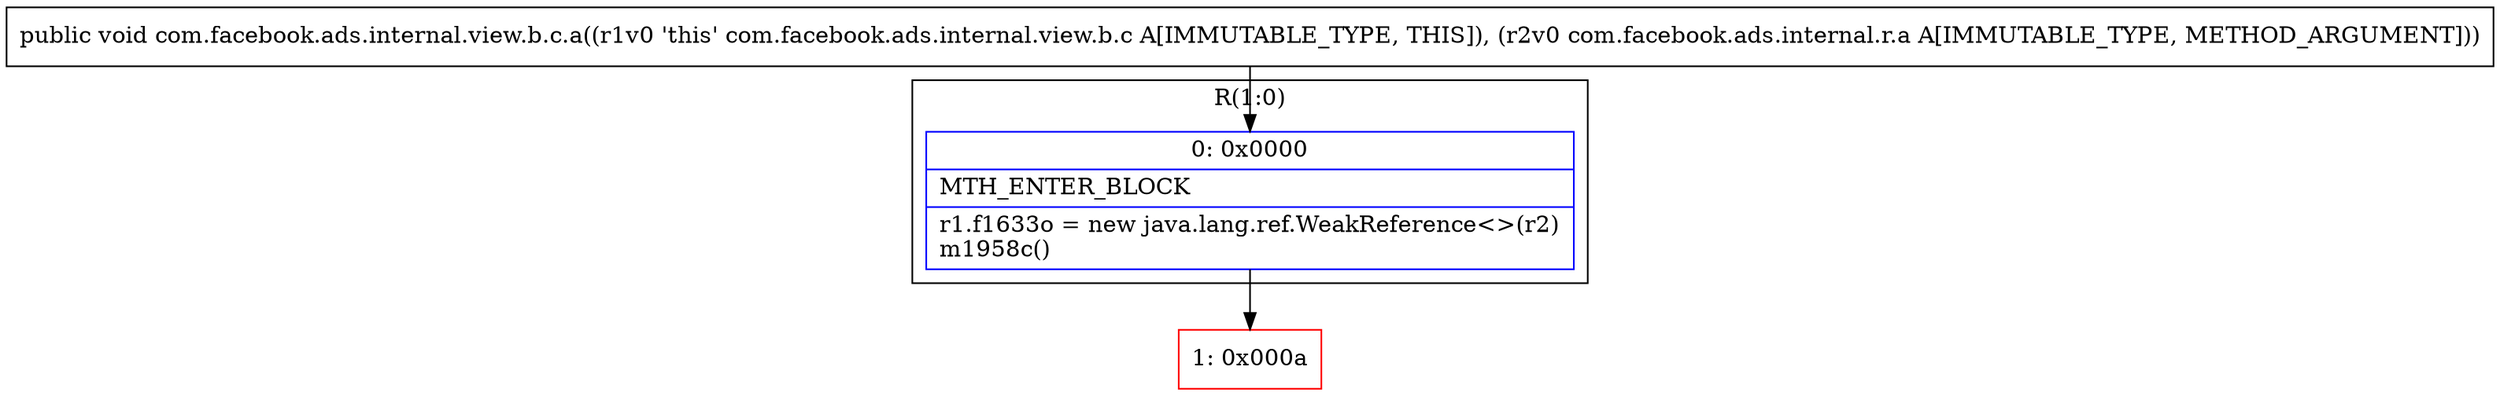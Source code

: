 digraph "CFG forcom.facebook.ads.internal.view.b.c.a(Lcom\/facebook\/ads\/internal\/r\/a;)V" {
subgraph cluster_Region_378601122 {
label = "R(1:0)";
node [shape=record,color=blue];
Node_0 [shape=record,label="{0\:\ 0x0000|MTH_ENTER_BLOCK\l|r1.f1633o = new java.lang.ref.WeakReference\<\>(r2)\lm1958c()\l}"];
}
Node_1 [shape=record,color=red,label="{1\:\ 0x000a}"];
MethodNode[shape=record,label="{public void com.facebook.ads.internal.view.b.c.a((r1v0 'this' com.facebook.ads.internal.view.b.c A[IMMUTABLE_TYPE, THIS]), (r2v0 com.facebook.ads.internal.r.a A[IMMUTABLE_TYPE, METHOD_ARGUMENT])) }"];
MethodNode -> Node_0;
Node_0 -> Node_1;
}

